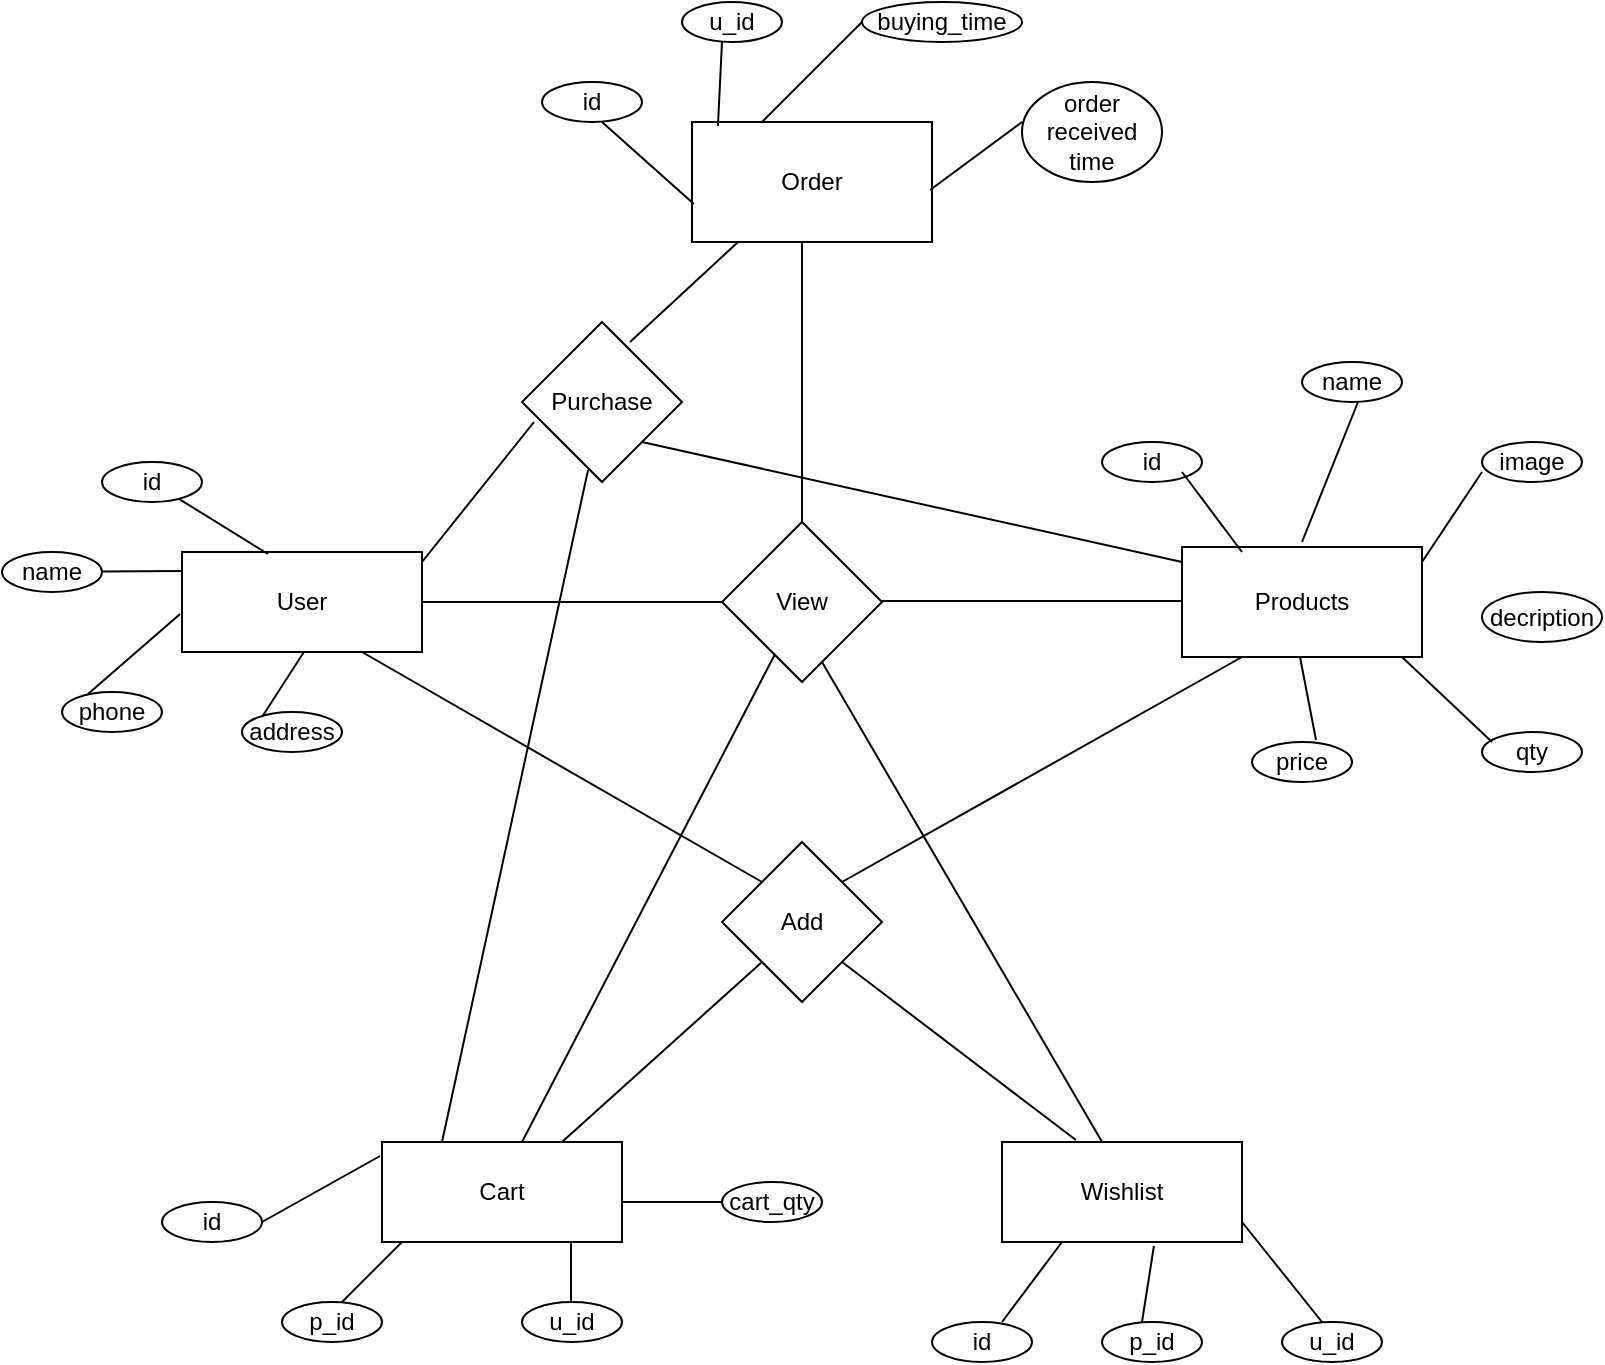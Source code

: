 <mxfile version="20.2.3" type="device"><diagram id="R2lEEEUBdFMjLlhIrx00" name="Page-1"><mxGraphModel dx="1574" dy="967" grid="1" gridSize="10" guides="1" tooltips="1" connect="0" arrows="1" fold="1" page="1" pageScale="1" pageWidth="827" pageHeight="1169" math="0" shadow="0" extFonts="Permanent Marker^https://fonts.googleapis.com/css?family=Permanent+Marker"><root><mxCell id="0"/><mxCell id="1" parent="0"/><mxCell id="G4NRtGBgYrcbXBVtvgQm-1" value="User" style="rounded=0;whiteSpace=wrap;html=1;" vertex="1" parent="1"><mxGeometry x="110" y="495" width="120" height="50" as="geometry"/></mxCell><mxCell id="G4NRtGBgYrcbXBVtvgQm-2" value="Products" style="rounded=0;whiteSpace=wrap;html=1;" vertex="1" parent="1"><mxGeometry x="610" y="492.5" width="120" height="55" as="geometry"/></mxCell><mxCell id="G4NRtGBgYrcbXBVtvgQm-3" value="View" style="rhombus;whiteSpace=wrap;html=1;rounded=0;" vertex="1" parent="1"><mxGeometry x="380" y="480" width="80" height="80" as="geometry"/></mxCell><mxCell id="G4NRtGBgYrcbXBVtvgQm-6" value="" style="endArrow=none;html=1;rounded=0;entryX=0;entryY=0.5;entryDx=0;entryDy=0;" edge="1" parent="1" target="G4NRtGBgYrcbXBVtvgQm-3"><mxGeometry width="50" height="50" relative="1" as="geometry"><mxPoint x="230" y="520" as="sourcePoint"/><mxPoint x="280" y="470" as="targetPoint"/></mxGeometry></mxCell><mxCell id="G4NRtGBgYrcbXBVtvgQm-7" value="" style="endArrow=none;html=1;rounded=0;entryX=0;entryY=0.5;entryDx=0;entryDy=0;" edge="1" parent="1"><mxGeometry width="50" height="50" relative="1" as="geometry"><mxPoint x="460" y="519.5" as="sourcePoint"/><mxPoint x="610" y="519.5" as="targetPoint"/></mxGeometry></mxCell><mxCell id="G4NRtGBgYrcbXBVtvgQm-8" value="Add" style="rhombus;whiteSpace=wrap;html=1;rounded=0;" vertex="1" parent="1"><mxGeometry x="380" y="640" width="80" height="80" as="geometry"/></mxCell><mxCell id="G4NRtGBgYrcbXBVtvgQm-9" value="" style="endArrow=none;html=1;rounded=0;entryX=0;entryY=0.5;entryDx=0;entryDy=0;exitX=0.75;exitY=1;exitDx=0;exitDy=0;" edge="1" parent="1" source="G4NRtGBgYrcbXBVtvgQm-1"><mxGeometry width="50" height="50" relative="1" as="geometry"><mxPoint x="250" y="660" as="sourcePoint"/><mxPoint x="400" y="660" as="targetPoint"/></mxGeometry></mxCell><mxCell id="G4NRtGBgYrcbXBVtvgQm-10" value="" style="endArrow=none;html=1;rounded=0;entryX=0.25;entryY=1;entryDx=0;entryDy=0;" edge="1" parent="1" target="G4NRtGBgYrcbXBVtvgQm-2"><mxGeometry width="50" height="50" relative="1" as="geometry"><mxPoint x="440" y="660" as="sourcePoint"/><mxPoint x="590" y="660" as="targetPoint"/></mxGeometry></mxCell><mxCell id="G4NRtGBgYrcbXBVtvgQm-11" value="Cart" style="rounded=0;whiteSpace=wrap;html=1;" vertex="1" parent="1"><mxGeometry x="210" y="790" width="120" height="50" as="geometry"/></mxCell><mxCell id="G4NRtGBgYrcbXBVtvgQm-12" value="Wishlist" style="rounded=0;whiteSpace=wrap;html=1;" vertex="1" parent="1"><mxGeometry x="520" y="790" width="120" height="50" as="geometry"/></mxCell><mxCell id="G4NRtGBgYrcbXBVtvgQm-13" value="" style="endArrow=none;html=1;rounded=0;entryX=0;entryY=0.5;entryDx=0;entryDy=0;exitX=0.75;exitY=0;exitDx=0;exitDy=0;" edge="1" parent="1" source="G4NRtGBgYrcbXBVtvgQm-11"><mxGeometry width="50" height="50" relative="1" as="geometry"><mxPoint x="250" y="700" as="sourcePoint"/><mxPoint x="400" y="700" as="targetPoint"/></mxGeometry></mxCell><mxCell id="G4NRtGBgYrcbXBVtvgQm-14" value="" style="endArrow=none;html=1;rounded=0;entryX=0.308;entryY=-0.02;entryDx=0;entryDy=0;entryPerimeter=0;" edge="1" parent="1" target="G4NRtGBgYrcbXBVtvgQm-12"><mxGeometry width="50" height="50" relative="1" as="geometry"><mxPoint x="440" y="700" as="sourcePoint"/><mxPoint x="590" y="700" as="targetPoint"/></mxGeometry></mxCell><mxCell id="G4NRtGBgYrcbXBVtvgQm-15" value="" style="endArrow=none;html=1;rounded=0;" edge="1" parent="1" target="G4NRtGBgYrcbXBVtvgQm-3"><mxGeometry width="50" height="50" relative="1" as="geometry"><mxPoint x="280" y="790" as="sourcePoint"/><mxPoint x="310" y="680" as="targetPoint"/></mxGeometry></mxCell><mxCell id="G4NRtGBgYrcbXBVtvgQm-16" value="" style="endArrow=none;html=1;rounded=0;entryX=0.417;entryY=0;entryDx=0;entryDy=0;entryPerimeter=0;" edge="1" parent="1" target="G4NRtGBgYrcbXBVtvgQm-12"><mxGeometry width="50" height="50" relative="1" as="geometry"><mxPoint x="430" y="550" as="sourcePoint"/><mxPoint x="590" y="544" as="targetPoint"/></mxGeometry></mxCell><mxCell id="G4NRtGBgYrcbXBVtvgQm-17" value="Order" style="rounded=0;whiteSpace=wrap;html=1;" vertex="1" parent="1"><mxGeometry x="365" y="280" width="120" height="60" as="geometry"/></mxCell><mxCell id="G4NRtGBgYrcbXBVtvgQm-19" value="" style="endArrow=none;html=1;rounded=0;exitX=0.5;exitY=0;exitDx=0;exitDy=0;" edge="1" parent="1" source="G4NRtGBgYrcbXBVtvgQm-3"><mxGeometry width="50" height="50" relative="1" as="geometry"><mxPoint x="400" y="430" as="sourcePoint"/><mxPoint x="420" y="340" as="targetPoint"/></mxGeometry></mxCell><mxCell id="G4NRtGBgYrcbXBVtvgQm-20" value="Purchase" style="rhombus;whiteSpace=wrap;html=1;rounded=0;" vertex="1" parent="1"><mxGeometry x="280" y="380" width="80" height="80" as="geometry"/></mxCell><mxCell id="G4NRtGBgYrcbXBVtvgQm-21" value="" style="endArrow=none;html=1;rounded=0;entryX=0.075;entryY=0.625;entryDx=0;entryDy=0;entryPerimeter=0;" edge="1" parent="1" target="G4NRtGBgYrcbXBVtvgQm-20"><mxGeometry width="50" height="50" relative="1" as="geometry"><mxPoint x="230" y="500" as="sourcePoint"/><mxPoint x="280" y="450" as="targetPoint"/></mxGeometry></mxCell><mxCell id="G4NRtGBgYrcbXBVtvgQm-23" value="" style="endArrow=none;html=1;rounded=0;entryX=0;entryY=0.136;entryDx=0;entryDy=0;entryPerimeter=0;exitX=1;exitY=1;exitDx=0;exitDy=0;" edge="1" parent="1" source="G4NRtGBgYrcbXBVtvgQm-20" target="G4NRtGBgYrcbXBVtvgQm-2"><mxGeometry width="50" height="50" relative="1" as="geometry"><mxPoint x="355" y="450" as="sourcePoint"/><mxPoint x="425" y="460" as="targetPoint"/></mxGeometry></mxCell><mxCell id="G4NRtGBgYrcbXBVtvgQm-24" value="" style="endArrow=none;html=1;rounded=0;exitX=0.25;exitY=0;exitDx=0;exitDy=0;entryX=0.413;entryY=0.925;entryDx=0;entryDy=0;entryPerimeter=0;" edge="1" parent="1" source="G4NRtGBgYrcbXBVtvgQm-11" target="G4NRtGBgYrcbXBVtvgQm-20"><mxGeometry width="50" height="50" relative="1" as="geometry"><mxPoint x="270" y="520" as="sourcePoint"/><mxPoint x="320" y="470" as="targetPoint"/></mxGeometry></mxCell><mxCell id="G4NRtGBgYrcbXBVtvgQm-25" value="" style="endArrow=none;html=1;rounded=0;entryX=0.192;entryY=1;entryDx=0;entryDy=0;entryPerimeter=0;exitX=0.675;exitY=0.125;exitDx=0;exitDy=0;exitPerimeter=0;" edge="1" parent="1" source="G4NRtGBgYrcbXBVtvgQm-20" target="G4NRtGBgYrcbXBVtvgQm-17"><mxGeometry width="50" height="50" relative="1" as="geometry"><mxPoint x="330" y="400" as="sourcePoint"/><mxPoint x="380" y="350" as="targetPoint"/></mxGeometry></mxCell><mxCell id="G4NRtGBgYrcbXBVtvgQm-26" value="address" style="ellipse;whiteSpace=wrap;html=1;rounded=0;" vertex="1" parent="1"><mxGeometry x="140" y="575" width="50" height="20" as="geometry"/></mxCell><mxCell id="G4NRtGBgYrcbXBVtvgQm-27" value="phone" style="ellipse;whiteSpace=wrap;html=1;rounded=0;" vertex="1" parent="1"><mxGeometry x="50" y="565" width="50" height="20" as="geometry"/></mxCell><mxCell id="G4NRtGBgYrcbXBVtvgQm-28" value="name" style="ellipse;whiteSpace=wrap;html=1;rounded=0;" vertex="1" parent="1"><mxGeometry x="20" y="495" width="50" height="20" as="geometry"/></mxCell><mxCell id="G4NRtGBgYrcbXBVtvgQm-29" value="id" style="ellipse;whiteSpace=wrap;html=1;rounded=0;" vertex="1" parent="1"><mxGeometry x="70" y="450" width="50" height="20" as="geometry"/></mxCell><mxCell id="G4NRtGBgYrcbXBVtvgQm-34" value="" style="endArrow=none;html=1;fontSize=12;startSize=14;endSize=14;entryX=-0.008;entryY=0.62;entryDx=0;entryDy=0;entryPerimeter=0;exitX=0.26;exitY=0.05;exitDx=0;exitDy=0;exitPerimeter=0;" edge="1" parent="1" source="G4NRtGBgYrcbXBVtvgQm-27" target="G4NRtGBgYrcbXBVtvgQm-1"><mxGeometry width="50" height="50" relative="1" as="geometry"><mxPoint x="70" y="560" as="sourcePoint"/><mxPoint x="110" y="525" as="targetPoint"/></mxGeometry></mxCell><mxCell id="G4NRtGBgYrcbXBVtvgQm-35" value="" style="endArrow=none;html=1;fontSize=12;startSize=14;endSize=14;entryX=0.508;entryY=1;entryDx=0;entryDy=0;entryPerimeter=0;" edge="1" parent="1" target="G4NRtGBgYrcbXBVtvgQm-1"><mxGeometry width="50" height="50" relative="1" as="geometry"><mxPoint x="150" y="577.5" as="sourcePoint"/><mxPoint x="180" y="547.5" as="targetPoint"/></mxGeometry></mxCell><mxCell id="G4NRtGBgYrcbXBVtvgQm-36" value="" style="endArrow=none;html=1;fontSize=12;startSize=14;endSize=14;" edge="1" parent="1" source="G4NRtGBgYrcbXBVtvgQm-28"><mxGeometry width="50" height="50" relative="1" as="geometry"><mxPoint x="50" y="504.5" as="sourcePoint"/><mxPoint x="110" y="504.5" as="targetPoint"/></mxGeometry></mxCell><mxCell id="G4NRtGBgYrcbXBVtvgQm-37" value="" style="endArrow=none;html=1;fontSize=12;startSize=14;endSize=14;entryX=0.358;entryY=0.02;entryDx=0;entryDy=0;entryPerimeter=0;" edge="1" parent="1" source="G4NRtGBgYrcbXBVtvgQm-29" target="G4NRtGBgYrcbXBVtvgQm-1"><mxGeometry width="50" height="50" relative="1" as="geometry"><mxPoint x="120" y="462.5" as="sourcePoint"/><mxPoint x="160" y="493" as="targetPoint"/></mxGeometry></mxCell><mxCell id="G4NRtGBgYrcbXBVtvgQm-38" value="id" style="ellipse;whiteSpace=wrap;html=1;" vertex="1" parent="1"><mxGeometry x="290" y="260" width="50" height="20" as="geometry"/></mxCell><mxCell id="G4NRtGBgYrcbXBVtvgQm-39" value="u_id" style="ellipse;whiteSpace=wrap;html=1;" vertex="1" parent="1"><mxGeometry x="360" y="220" width="50" height="20" as="geometry"/></mxCell><mxCell id="G4NRtGBgYrcbXBVtvgQm-40" value="buying_time" style="ellipse;whiteSpace=wrap;html=1;" vertex="1" parent="1"><mxGeometry x="450" y="220" width="80" height="20" as="geometry"/></mxCell><mxCell id="G4NRtGBgYrcbXBVtvgQm-41" value="order received time" style="ellipse;whiteSpace=wrap;html=1;" vertex="1" parent="1"><mxGeometry x="530" y="260" width="70" height="50" as="geometry"/></mxCell><mxCell id="G4NRtGBgYrcbXBVtvgQm-42" value="image" style="ellipse;whiteSpace=wrap;html=1;" vertex="1" parent="1"><mxGeometry x="760" y="440" width="50" height="20" as="geometry"/></mxCell><mxCell id="G4NRtGBgYrcbXBVtvgQm-43" value="name" style="ellipse;whiteSpace=wrap;html=1;" vertex="1" parent="1"><mxGeometry x="670" y="400" width="50" height="20" as="geometry"/></mxCell><mxCell id="G4NRtGBgYrcbXBVtvgQm-44" value="id" style="ellipse;whiteSpace=wrap;html=1;" vertex="1" parent="1"><mxGeometry x="570" y="440" width="50" height="20" as="geometry"/></mxCell><mxCell id="G4NRtGBgYrcbXBVtvgQm-45" value="qty" style="ellipse;whiteSpace=wrap;html=1;" vertex="1" parent="1"><mxGeometry x="760" y="585" width="50" height="20" as="geometry"/></mxCell><mxCell id="G4NRtGBgYrcbXBVtvgQm-46" value="price" style="ellipse;whiteSpace=wrap;html=1;" vertex="1" parent="1"><mxGeometry x="645" y="590" width="50" height="20" as="geometry"/></mxCell><mxCell id="G4NRtGBgYrcbXBVtvgQm-47" value="decription" style="ellipse;whiteSpace=wrap;html=1;" vertex="1" parent="1"><mxGeometry x="760" y="515" width="60" height="25" as="geometry"/></mxCell><mxCell id="G4NRtGBgYrcbXBVtvgQm-48" value="u_id" style="ellipse;whiteSpace=wrap;html=1;" vertex="1" parent="1"><mxGeometry x="660" y="880" width="50" height="20" as="geometry"/></mxCell><mxCell id="G4NRtGBgYrcbXBVtvgQm-49" value="p_id" style="ellipse;whiteSpace=wrap;html=1;" vertex="1" parent="1"><mxGeometry x="570" y="880" width="50" height="20" as="geometry"/></mxCell><mxCell id="G4NRtGBgYrcbXBVtvgQm-50" value="id" style="ellipse;whiteSpace=wrap;html=1;" vertex="1" parent="1"><mxGeometry x="485" y="880" width="50" height="20" as="geometry"/></mxCell><mxCell id="G4NRtGBgYrcbXBVtvgQm-51" value="cart_qty" style="ellipse;whiteSpace=wrap;html=1;" vertex="1" parent="1"><mxGeometry x="380" y="810" width="50" height="20" as="geometry"/></mxCell><mxCell id="G4NRtGBgYrcbXBVtvgQm-52" value="u_id" style="ellipse;whiteSpace=wrap;html=1;" vertex="1" parent="1"><mxGeometry x="280" y="870" width="50" height="20" as="geometry"/></mxCell><mxCell id="G4NRtGBgYrcbXBVtvgQm-53" value="p_id" style="ellipse;whiteSpace=wrap;html=1;" vertex="1" parent="1"><mxGeometry x="160" y="870" width="50" height="20" as="geometry"/></mxCell><mxCell id="G4NRtGBgYrcbXBVtvgQm-54" value="id" style="ellipse;whiteSpace=wrap;html=1;" vertex="1" parent="1"><mxGeometry x="100" y="820" width="50" height="20" as="geometry"/></mxCell><mxCell id="G4NRtGBgYrcbXBVtvgQm-55" value="" style="endArrow=none;html=1;fontSize=12;startSize=14;endSize=14;" edge="1" parent="1"><mxGeometry width="50" height="50" relative="1" as="geometry"><mxPoint x="400" y="280" as="sourcePoint"/><mxPoint x="450" y="230" as="targetPoint"/></mxGeometry></mxCell><mxCell id="G4NRtGBgYrcbXBVtvgQm-56" value="" style="endArrow=none;html=1;fontSize=12;startSize=14;endSize=14;exitX=0.992;exitY=0.567;exitDx=0;exitDy=0;exitPerimeter=0;" edge="1" parent="1" source="G4NRtGBgYrcbXBVtvgQm-17"><mxGeometry width="50" height="50" relative="1" as="geometry"><mxPoint x="490" y="320" as="sourcePoint"/><mxPoint x="530" y="280" as="targetPoint"/></mxGeometry></mxCell><mxCell id="G4NRtGBgYrcbXBVtvgQm-57" value="" style="endArrow=none;html=1;fontSize=12;startSize=14;endSize=14;exitX=0.108;exitY=0.033;exitDx=0;exitDy=0;exitPerimeter=0;" edge="1" parent="1" source="G4NRtGBgYrcbXBVtvgQm-17"><mxGeometry width="50" height="50" relative="1" as="geometry"><mxPoint x="390" y="270" as="sourcePoint"/><mxPoint x="380" y="240" as="targetPoint"/></mxGeometry></mxCell><mxCell id="G4NRtGBgYrcbXBVtvgQm-60" value="" style="endArrow=none;html=1;fontSize=12;startSize=14;endSize=14;exitX=0.008;exitY=0.683;exitDx=0;exitDy=0;exitPerimeter=0;" edge="1" parent="1" source="G4NRtGBgYrcbXBVtvgQm-17"><mxGeometry width="50" height="50" relative="1" as="geometry"><mxPoint x="350" y="310" as="sourcePoint"/><mxPoint x="320" y="280" as="targetPoint"/></mxGeometry></mxCell><mxCell id="G4NRtGBgYrcbXBVtvgQm-62" value="" style="endArrow=none;html=1;fontSize=12;startSize=14;endSize=14;" edge="1" parent="1"><mxGeometry width="50" height="50" relative="1" as="geometry"><mxPoint x="190" y="870" as="sourcePoint"/><mxPoint x="220" y="840" as="targetPoint"/></mxGeometry></mxCell><mxCell id="G4NRtGBgYrcbXBVtvgQm-76" value="" style="endArrow=none;html=1;fontSize=12;startSize=14;endSize=14;" edge="1" parent="1"><mxGeometry width="50" height="50" relative="1" as="geometry"><mxPoint x="304.5" y="870" as="sourcePoint"/><mxPoint x="304.5" y="840" as="targetPoint"/></mxGeometry></mxCell><mxCell id="G4NRtGBgYrcbXBVtvgQm-77" value="" style="endArrow=none;html=1;fontSize=12;startSize=14;endSize=14;exitX=0;exitY=0.5;exitDx=0;exitDy=0;exitPerimeter=0;" edge="1" parent="1" source="G4NRtGBgYrcbXBVtvgQm-51"><mxGeometry width="50" height="50" relative="1" as="geometry"><mxPoint x="370" y="820" as="sourcePoint"/><mxPoint x="330" y="820" as="targetPoint"/></mxGeometry></mxCell><mxCell id="G4NRtGBgYrcbXBVtvgQm-78" value="" style="endArrow=none;html=1;fontSize=12;startSize=14;endSize=14;" edge="1" parent="1"><mxGeometry width="50" height="50" relative="1" as="geometry"><mxPoint x="680" y="880" as="sourcePoint"/><mxPoint x="640" y="830" as="targetPoint"/></mxGeometry></mxCell><mxCell id="G4NRtGBgYrcbXBVtvgQm-79" value="" style="endArrow=none;html=1;fontSize=12;startSize=14;endSize=14;entryX=0.633;entryY=1.04;entryDx=0;entryDy=0;entryPerimeter=0;" edge="1" parent="1" target="G4NRtGBgYrcbXBVtvgQm-12"><mxGeometry width="50" height="50" relative="1" as="geometry"><mxPoint x="590" y="880" as="sourcePoint"/><mxPoint x="590" y="830" as="targetPoint"/></mxGeometry></mxCell><mxCell id="G4NRtGBgYrcbXBVtvgQm-80" value="" style="endArrow=none;html=1;fontSize=12;startSize=14;endSize=14;" edge="1" parent="1"><mxGeometry width="50" height="50" relative="1" as="geometry"><mxPoint x="520" y="880" as="sourcePoint"/><mxPoint x="550" y="840" as="targetPoint"/></mxGeometry></mxCell><mxCell id="G4NRtGBgYrcbXBVtvgQm-87" value="" style="endArrow=none;html=1;fontSize=12;startSize=14;endSize=14;entryX=-0.008;entryY=0.14;entryDx=0;entryDy=0;entryPerimeter=0;" edge="1" parent="1" target="G4NRtGBgYrcbXBVtvgQm-11"><mxGeometry width="50" height="50" relative="1" as="geometry"><mxPoint x="150" y="830" as="sourcePoint"/><mxPoint x="190" y="810" as="targetPoint"/></mxGeometry></mxCell><mxCell id="G4NRtGBgYrcbXBVtvgQm-88" value="" style="endArrow=none;html=1;fontSize=12;startSize=14;endSize=14;" edge="1" parent="1"><mxGeometry width="50" height="50" relative="1" as="geometry"><mxPoint x="640" y="495" as="sourcePoint"/><mxPoint x="610" y="455" as="targetPoint"/></mxGeometry></mxCell><mxCell id="G4NRtGBgYrcbXBVtvgQm-89" value="" style="endArrow=none;html=1;fontSize=12;startSize=14;endSize=14;entryX=0.56;entryY=1;entryDx=0;entryDy=0;entryPerimeter=0;" edge="1" parent="1" target="G4NRtGBgYrcbXBVtvgQm-43"><mxGeometry width="50" height="50" relative="1" as="geometry"><mxPoint x="670" y="490" as="sourcePoint"/><mxPoint x="695" y="405" as="targetPoint"/></mxGeometry></mxCell><mxCell id="G4NRtGBgYrcbXBVtvgQm-90" value="" style="endArrow=none;html=1;fontSize=12;startSize=14;endSize=14;exitX=1;exitY=0.136;exitDx=0;exitDy=0;exitPerimeter=0;" edge="1" parent="1" source="G4NRtGBgYrcbXBVtvgQm-2"><mxGeometry width="50" height="50" relative="1" as="geometry"><mxPoint x="730" y="490" as="sourcePoint"/><mxPoint x="760" y="455" as="targetPoint"/></mxGeometry></mxCell><mxCell id="G4NRtGBgYrcbXBVtvgQm-91" value="" style="endArrow=none;html=1;fontSize=12;startSize=14;endSize=14;exitX=0.64;exitY=-0.05;exitDx=0;exitDy=0;exitPerimeter=0;" edge="1" parent="1" source="G4NRtGBgYrcbXBVtvgQm-46"><mxGeometry width="50" height="50" relative="1" as="geometry"><mxPoint x="669" y="587.5" as="sourcePoint"/><mxPoint x="669" y="547.5" as="targetPoint"/></mxGeometry></mxCell><mxCell id="G4NRtGBgYrcbXBVtvgQm-92" value="" style="endArrow=none;html=1;fontSize=12;startSize=14;endSize=14;entryX=0.1;entryY=0.25;entryDx=0;entryDy=0;entryPerimeter=0;" edge="1" parent="1" target="G4NRtGBgYrcbXBVtvgQm-45"><mxGeometry width="50" height="50" relative="1" as="geometry"><mxPoint x="720" y="547.5" as="sourcePoint"/><mxPoint x="760" y="577.5" as="targetPoint"/></mxGeometry></mxCell></root></mxGraphModel></diagram></mxfile>